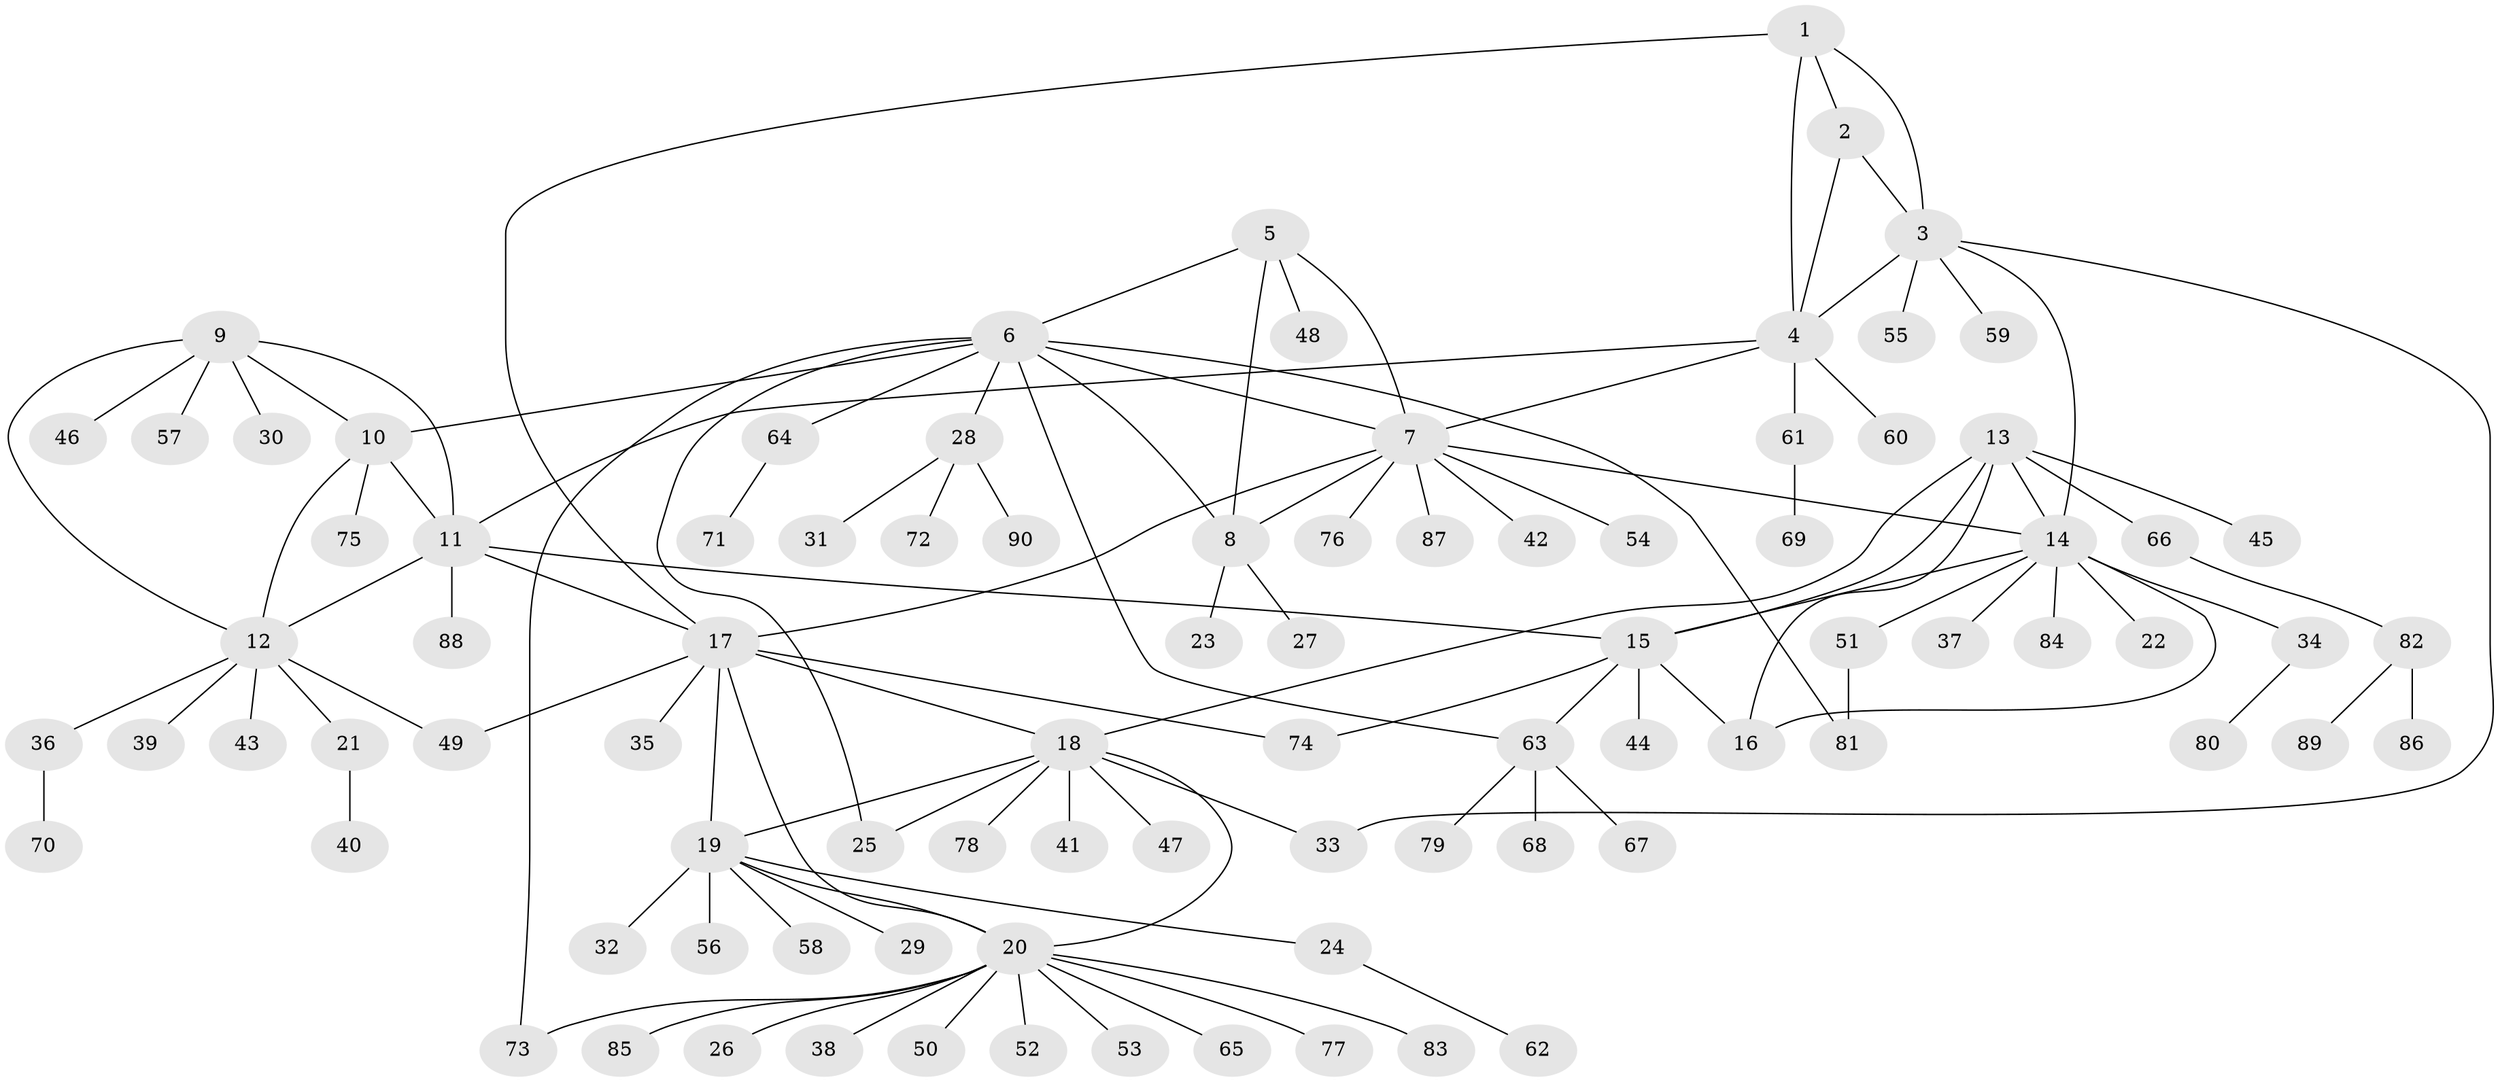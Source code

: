 // Generated by graph-tools (version 1.1) at 2025/37/03/09/25 02:37:36]
// undirected, 90 vertices, 117 edges
graph export_dot {
graph [start="1"]
  node [color=gray90,style=filled];
  1;
  2;
  3;
  4;
  5;
  6;
  7;
  8;
  9;
  10;
  11;
  12;
  13;
  14;
  15;
  16;
  17;
  18;
  19;
  20;
  21;
  22;
  23;
  24;
  25;
  26;
  27;
  28;
  29;
  30;
  31;
  32;
  33;
  34;
  35;
  36;
  37;
  38;
  39;
  40;
  41;
  42;
  43;
  44;
  45;
  46;
  47;
  48;
  49;
  50;
  51;
  52;
  53;
  54;
  55;
  56;
  57;
  58;
  59;
  60;
  61;
  62;
  63;
  64;
  65;
  66;
  67;
  68;
  69;
  70;
  71;
  72;
  73;
  74;
  75;
  76;
  77;
  78;
  79;
  80;
  81;
  82;
  83;
  84;
  85;
  86;
  87;
  88;
  89;
  90;
  1 -- 2;
  1 -- 3;
  1 -- 4;
  1 -- 17;
  2 -- 3;
  2 -- 4;
  3 -- 4;
  3 -- 14;
  3 -- 33;
  3 -- 55;
  3 -- 59;
  4 -- 7;
  4 -- 11;
  4 -- 60;
  4 -- 61;
  5 -- 6;
  5 -- 7;
  5 -- 8;
  5 -- 48;
  6 -- 7;
  6 -- 8;
  6 -- 10;
  6 -- 25;
  6 -- 28;
  6 -- 63;
  6 -- 64;
  6 -- 73;
  6 -- 81;
  7 -- 8;
  7 -- 14;
  7 -- 17;
  7 -- 42;
  7 -- 54;
  7 -- 76;
  7 -- 87;
  8 -- 23;
  8 -- 27;
  9 -- 10;
  9 -- 11;
  9 -- 12;
  9 -- 30;
  9 -- 46;
  9 -- 57;
  10 -- 11;
  10 -- 12;
  10 -- 75;
  11 -- 12;
  11 -- 15;
  11 -- 17;
  11 -- 88;
  12 -- 21;
  12 -- 36;
  12 -- 39;
  12 -- 43;
  12 -- 49;
  13 -- 14;
  13 -- 15;
  13 -- 16;
  13 -- 18;
  13 -- 45;
  13 -- 66;
  14 -- 15;
  14 -- 16;
  14 -- 22;
  14 -- 34;
  14 -- 37;
  14 -- 51;
  14 -- 84;
  15 -- 16;
  15 -- 44;
  15 -- 63;
  15 -- 74;
  17 -- 18;
  17 -- 19;
  17 -- 20;
  17 -- 35;
  17 -- 49;
  17 -- 74;
  18 -- 19;
  18 -- 20;
  18 -- 25;
  18 -- 33;
  18 -- 41;
  18 -- 47;
  18 -- 78;
  19 -- 20;
  19 -- 24;
  19 -- 29;
  19 -- 32;
  19 -- 56;
  19 -- 58;
  20 -- 26;
  20 -- 38;
  20 -- 50;
  20 -- 52;
  20 -- 53;
  20 -- 65;
  20 -- 73;
  20 -- 77;
  20 -- 83;
  20 -- 85;
  21 -- 40;
  24 -- 62;
  28 -- 31;
  28 -- 72;
  28 -- 90;
  34 -- 80;
  36 -- 70;
  51 -- 81;
  61 -- 69;
  63 -- 67;
  63 -- 68;
  63 -- 79;
  64 -- 71;
  66 -- 82;
  82 -- 86;
  82 -- 89;
}
